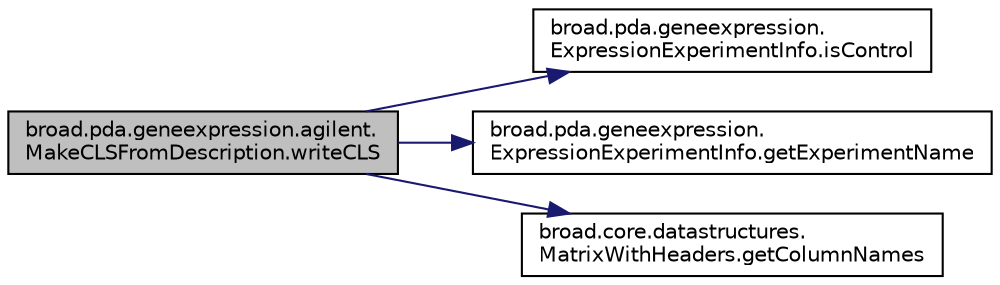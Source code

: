 digraph "broad.pda.geneexpression.agilent.MakeCLSFromDescription.writeCLS"
{
  edge [fontname="Helvetica",fontsize="10",labelfontname="Helvetica",labelfontsize="10"];
  node [fontname="Helvetica",fontsize="10",shape=record];
  rankdir="LR";
  Node1 [label="broad.pda.geneexpression.agilent.\lMakeCLSFromDescription.writeCLS",height=0.2,width=0.4,color="black", fillcolor="grey75", style="filled" fontcolor="black"];
  Node1 -> Node2 [color="midnightblue",fontsize="10",style="solid",fontname="Helvetica"];
  Node2 [label="broad.pda.geneexpression.\lExpressionExperimentInfo.isControl",height=0.2,width=0.4,color="black", fillcolor="white", style="filled",URL="$classbroad_1_1pda_1_1geneexpression_1_1_expression_experiment_info.html#a4c33bc19d44228905f603c3aa5bcefe8"];
  Node1 -> Node3 [color="midnightblue",fontsize="10",style="solid",fontname="Helvetica"];
  Node3 [label="broad.pda.geneexpression.\lExpressionExperimentInfo.getExperimentName",height=0.2,width=0.4,color="black", fillcolor="white", style="filled",URL="$classbroad_1_1pda_1_1geneexpression_1_1_expression_experiment_info.html#a521009d9236367aff6d71cf592e6bd65"];
  Node1 -> Node4 [color="midnightblue",fontsize="10",style="solid",fontname="Helvetica"];
  Node4 [label="broad.core.datastructures.\lMatrixWithHeaders.getColumnNames",height=0.2,width=0.4,color="black", fillcolor="white", style="filled",URL="$classbroad_1_1core_1_1datastructures_1_1_matrix_with_headers.html#a488a21c1993afb6381f59f5b133c8f1c"];
}
